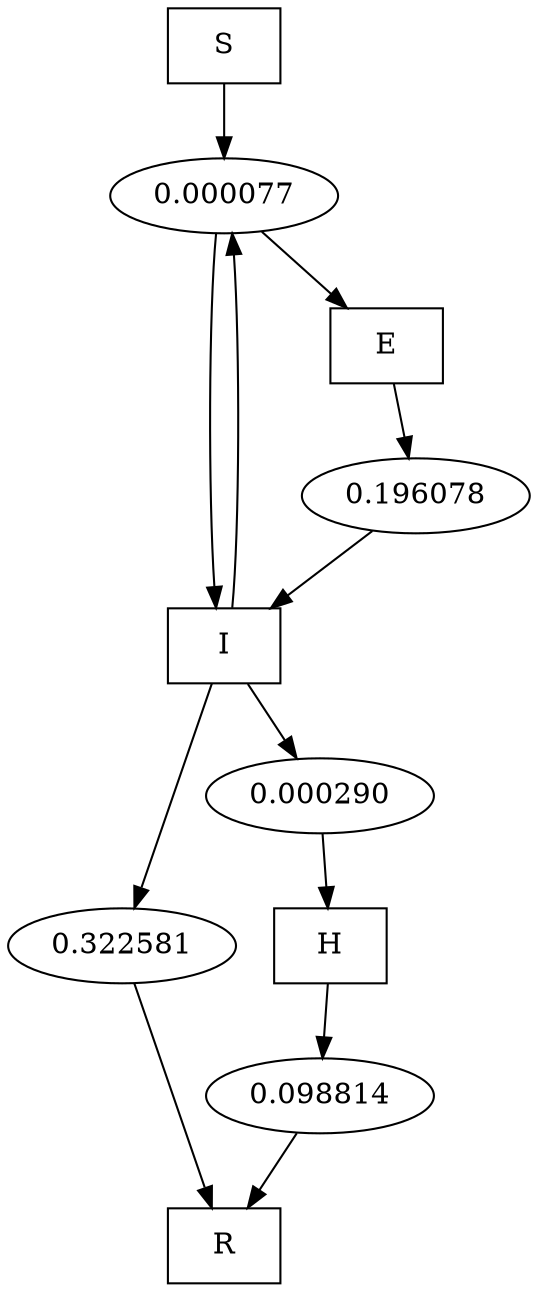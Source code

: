 digraph {
S [shape=box];
S -> N
I [shape=box];
I -> N
E [shape=box];
N -> E
N -> I
N [label="0.000077"];E -> N1
N1 -> I
N1 [label="0.196078"];I -> N11
R [shape=box];
N11 -> R
N11 [label="0.322581"];I -> N111
H [shape=box];
N111 -> H
N111 [label="0.000290"];H -> N1111
N1111 -> R
N1111 [label="0.098814"];}
